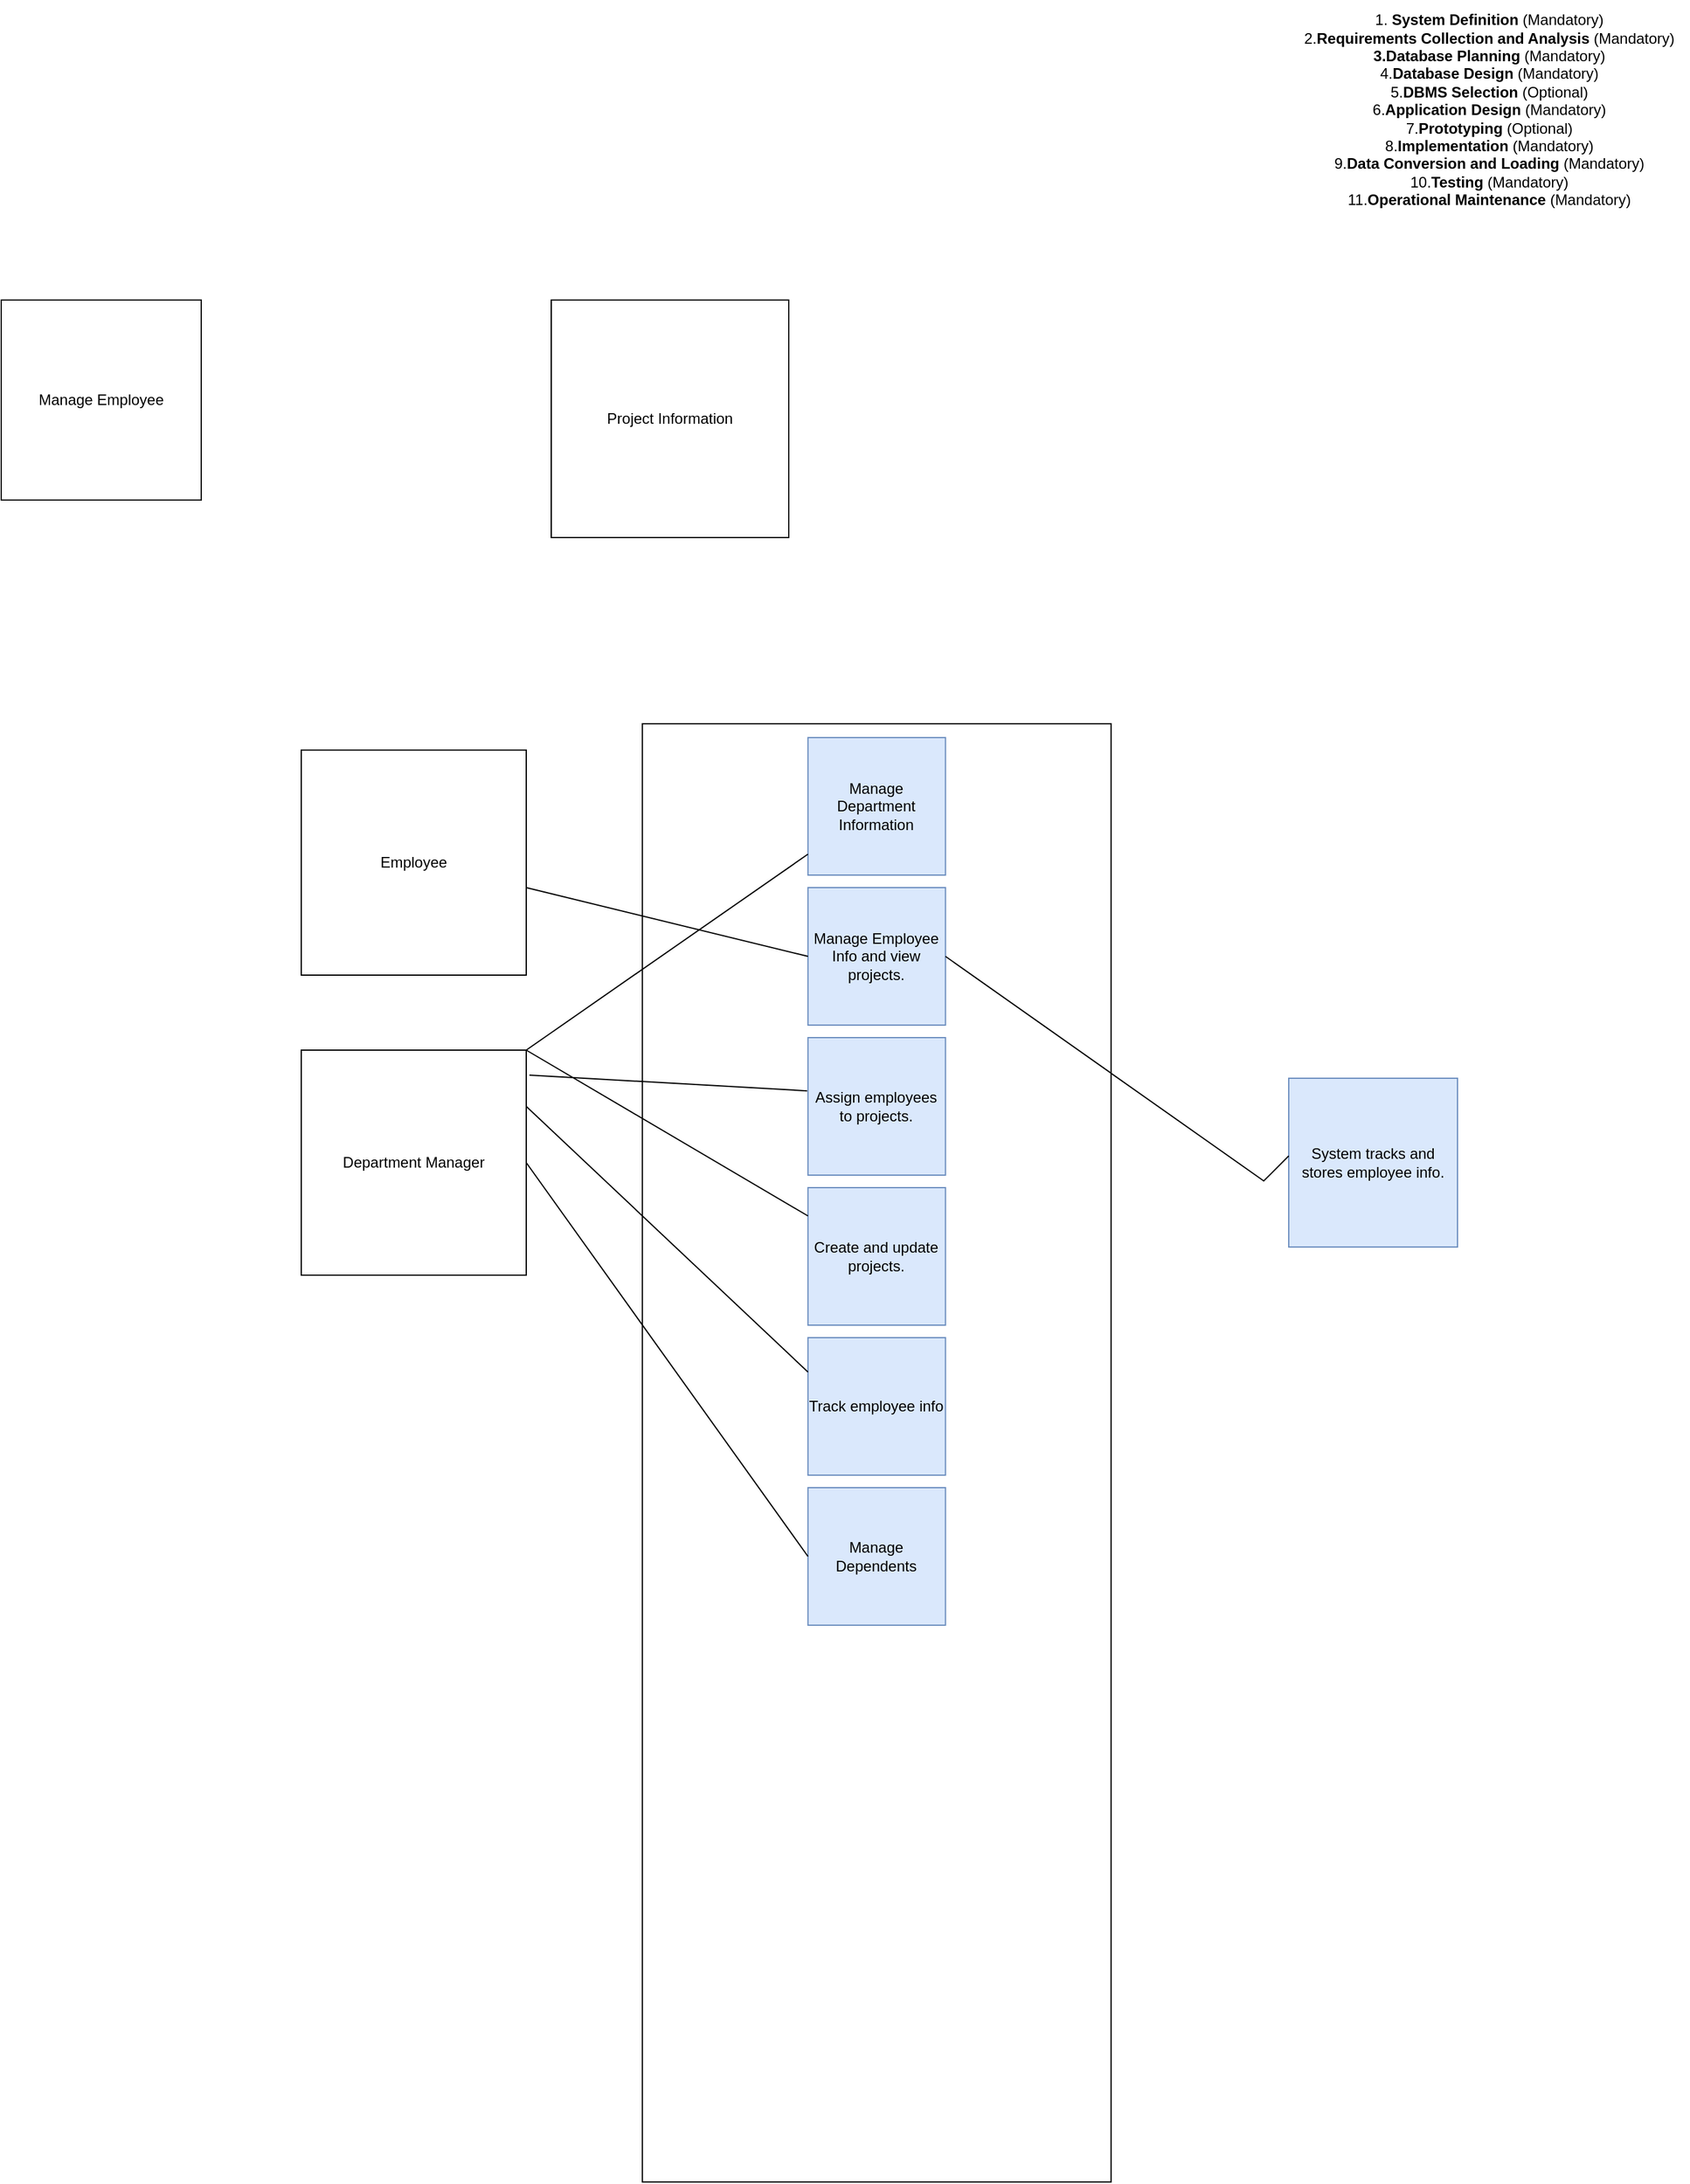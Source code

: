 <mxfile version="24.7.17">
  <diagram name="Page-1" id="6ZlH9_EwlkaryYHFHmXt">
    <mxGraphModel dx="2418" dy="773" grid="1" gridSize="10" guides="1" tooltips="1" connect="1" arrows="1" fold="1" page="1" pageScale="1" pageWidth="850" pageHeight="1100" math="0" shadow="0">
      <root>
        <mxCell id="0" />
        <mxCell id="1" parent="0" />
        <mxCell id="Yg8UiZUzxJEBoRSByH26-1" value="1. &lt;b&gt;System Definition&lt;/b&gt; (Mandatory)&lt;div&gt;2.&lt;strong&gt;Requirements Collection and Analysis&lt;/strong&gt; (Mandatory)&lt;br&gt;&lt;div&gt;&lt;strong&gt;3.Database Planning&lt;/strong&gt; (Mandatory)&lt;br&gt;&lt;/div&gt;&lt;/div&gt;&lt;div&gt;4.&lt;strong style=&quot;background-color: initial;&quot;&gt;Database Design&lt;/strong&gt;&lt;span style=&quot;background-color: initial;&quot;&gt; (Mandatory)&lt;/span&gt;&lt;/div&gt;&lt;div&gt;&lt;span style=&quot;background-color: initial;&quot;&gt;5.&lt;/span&gt;&lt;strong style=&quot;background-color: initial;&quot;&gt;DBMS Selection&lt;/strong&gt;&lt;span style=&quot;background-color: initial;&quot;&gt; (Optional)&lt;/span&gt;&lt;/div&gt;&lt;div&gt;&lt;span style=&quot;background-color: initial;&quot;&gt;6.&lt;/span&gt;&lt;strong style=&quot;background-color: initial;&quot;&gt;Application Design&lt;/strong&gt;&lt;span style=&quot;background-color: initial;&quot;&gt; (Mandatory)&lt;/span&gt;&lt;/div&gt;&lt;div&gt;&lt;span style=&quot;background-color: initial;&quot;&gt;7.&lt;/span&gt;&lt;strong style=&quot;background-color: initial;&quot;&gt;Prototyping&lt;/strong&gt;&lt;span style=&quot;background-color: initial;&quot;&gt; (Optional)&lt;/span&gt;&lt;/div&gt;&lt;div&gt;&lt;span style=&quot;background-color: initial;&quot;&gt;8.&lt;/span&gt;&lt;strong style=&quot;background-color: initial;&quot;&gt;Implementation&lt;/strong&gt;&lt;span style=&quot;background-color: initial;&quot;&gt; (Mandatory)&lt;/span&gt;&lt;/div&gt;&lt;div&gt;&lt;span style=&quot;background-color: initial;&quot;&gt;9.&lt;/span&gt;&lt;strong style=&quot;background-color: initial;&quot;&gt;Data Conversion and Loading&lt;/strong&gt;&lt;span style=&quot;background-color: initial;&quot;&gt; (Mandatory)&lt;/span&gt;&lt;/div&gt;&lt;div&gt;&lt;span style=&quot;background-color: initial;&quot;&gt;10.&lt;/span&gt;&lt;strong style=&quot;background-color: initial;&quot;&gt;Testing&lt;/strong&gt;&lt;span style=&quot;background-color: initial;&quot;&gt; (Mandatory)&lt;/span&gt;&lt;/div&gt;&lt;div&gt;&lt;span style=&quot;background-color: initial;&quot;&gt;11.&lt;/span&gt;&lt;strong style=&quot;background-color: initial;&quot;&gt;Operational Maintenance&lt;/strong&gt;&lt;span style=&quot;background-color: initial;&quot;&gt; (Mandatory)&lt;/span&gt;&lt;/div&gt;&lt;div&gt;&lt;span style=&quot;background-color: initial;&quot;&gt;&lt;br&gt;&lt;/span&gt;&lt;/div&gt;" style="text;html=1;align=center;verticalAlign=middle;resizable=0;points=[];autosize=1;strokeColor=none;fillColor=none;" parent="1" vertex="1">
          <mxGeometry x="440" y="10" width="320" height="190" as="geometry" />
        </mxCell>
        <mxCell id="CORaWqAfwDUjmtlUc-3Y-1" value="Manage Employee" style="whiteSpace=wrap;html=1;aspect=fixed;" vertex="1" parent="1">
          <mxGeometry x="-590" y="250" width="160" height="160" as="geometry" />
        </mxCell>
        <mxCell id="CORaWqAfwDUjmtlUc-3Y-3" value="Project Information" style="whiteSpace=wrap;html=1;aspect=fixed;" vertex="1" parent="1">
          <mxGeometry x="-150" y="250" width="190" height="190" as="geometry" />
        </mxCell>
        <mxCell id="CORaWqAfwDUjmtlUc-3Y-4" value="Employee" style="whiteSpace=wrap;html=1;aspect=fixed;" vertex="1" parent="1">
          <mxGeometry x="-350" y="610" width="180" height="180" as="geometry" />
        </mxCell>
        <mxCell id="CORaWqAfwDUjmtlUc-3Y-5" value="Department Manager" style="whiteSpace=wrap;html=1;aspect=fixed;" vertex="1" parent="1">
          <mxGeometry x="-350" y="850" width="180" height="180" as="geometry" />
        </mxCell>
        <mxCell id="CORaWqAfwDUjmtlUc-3Y-7" value="" style="rounded=0;whiteSpace=wrap;html=1;rotation=-90;" vertex="1" parent="1">
          <mxGeometry x="-472.85" y="984.66" width="1166.43" height="374.99" as="geometry" />
        </mxCell>
        <mxCell id="CORaWqAfwDUjmtlUc-3Y-8" value="Manage Department Information" style="whiteSpace=wrap;html=1;aspect=fixed;fillColor=#dae8fc;strokeColor=#6c8ebf;" vertex="1" parent="1">
          <mxGeometry x="55.37" y="600" width="110" height="110" as="geometry" />
        </mxCell>
        <mxCell id="CORaWqAfwDUjmtlUc-3Y-9" value="Manage Employee Info and view projects.&lt;span style=&quot;color: rgba(0, 0, 0, 0); font-family: monospace; font-size: 0px; text-align: start; text-wrap: nowrap;&quot;&gt;%3CmxGraphModel%3E%3Croot%3E%3CmxCell%20id%3D%220%22%2F%3E%3CmxCell%20id%3D%221%22%20parent%3D%220%22%2F%3E%3CmxCell%20id%3D%222%22%20value%3D%22Manage%20Department%20Information%22%20style%3D%22whiteSpace%3Dwrap%3Bhtml%3D1%3Baspect%3Dfixed%3BfillColor%3D%23dae8fc%3BstrokeColor%3D%236c8ebf%3B%22%20vertex%3D%221%22%20parent%3D%221%22%3E%3CmxGeometry%20x%3D%2255.37%22%20y%3D%22600%22%20width%3D%22110%22%20height%3D%22110%22%20as%3D%22geometry%22%2F%3E%3C%2FmxCell%3E%3C%2Froot%3E%3C%2FmxGraphModel%3E&lt;/span&gt;" style="whiteSpace=wrap;html=1;aspect=fixed;fillColor=#dae8fc;strokeColor=#6c8ebf;" vertex="1" parent="1">
          <mxGeometry x="55.37" y="720" width="110" height="110" as="geometry" />
        </mxCell>
        <mxCell id="CORaWqAfwDUjmtlUc-3Y-10" value="Assign employees to projects&lt;span style=&quot;color: rgba(0, 0, 0, 0); font-family: monospace; font-size: 0px; text-align: start; text-wrap: nowrap;&quot;&gt;%3CmxGraphModel%3E%3Croot%3E%3CmxCell%20id%3D%220%22%2F%3E%3CmxCell%20id%3D%221%22%20parent%3D%220%22%2F%3E%3CmxCell%20id%3D%222%22%20value%3D%22Manage%20Employee%20Info%20and%20view%20projects.%26lt%3Bspan%20style%3D%26quot%3Bcolor%3A%20rgba(0%2C%200%2C%200%2C%200)%3B%20font-family%3A%20monospace%3B%20font-size%3A%200px%3B%20text-align%3A%20start%3B%20text-wrap%3A%20nowrap%3B%26quot%3B%26gt%3B%253CmxGraphModel%253E%253Croot%253E%253CmxCell%2520id%253D%25220%2522%252F%253E%253CmxCell%2520id%253D%25221%2522%2520parent%253D%25220%2522%252F%253E%253CmxCell%2520id%253D%25222%2522%2520value%253D%2522Manage%2520Department%2520Information%2522%2520style%253D%2522whiteSpace%253Dwrap%253Bhtml%253D1%253Baspect%253Dfixed%253BfillColor%253D%2523dae8fc%253BstrokeColor%253D%25236c8ebf%253B%2522%2520vertex%253D%25221%2522%2520parent%253D%25221%2522%253E%253CmxGeometry%2520x%253D%252255.37%2522%2520y%253D%2522600%2522%2520width%253D%2522110%2522%2520height%253D%2522110%2522%2520as%253D%2522geometry%2522%252F%253E%253C%252FmxCell%253E%253C%252Froot%253E%253C%252FmxGraphModel%253E%26lt%3B%2Fspan%26gt%3B%22%20style%3D%22whiteSpace%3Dwrap%3Bhtml%3D1%3Baspect%3Dfixed%3BfillColor%3D%23dae8fc%3BstrokeColor%3D%236c8ebf%3B%22%20vertex%3D%221%22%20parent%3D%221%22%3E%3CmxGeometry%20x%3D%2255.37%22%20y%3D%22720%22%20width%3D%22110%22%20height%3D%22110%22%20as%3D%22geometry%22%2F%3E%3C%2FmxCell%3E%3C%2Froot%3E%3C%2FmxGraphModel%3E&lt;/span&gt;." style="whiteSpace=wrap;html=1;aspect=fixed;fillColor=#dae8fc;strokeColor=#6c8ebf;" vertex="1" parent="1">
          <mxGeometry x="55.37" y="840" width="110" height="110" as="geometry" />
        </mxCell>
        <mxCell id="CORaWqAfwDUjmtlUc-3Y-11" value="Create and update projects." style="whiteSpace=wrap;html=1;aspect=fixed;fillColor=#dae8fc;strokeColor=#6c8ebf;" vertex="1" parent="1">
          <mxGeometry x="55.37" y="960" width="110" height="110" as="geometry" />
        </mxCell>
        <mxCell id="CORaWqAfwDUjmtlUc-3Y-12" value="Track employee info" style="whiteSpace=wrap;html=1;aspect=fixed;fillColor=#dae8fc;strokeColor=#6c8ebf;" vertex="1" parent="1">
          <mxGeometry x="55.37" y="1080" width="110" height="110" as="geometry" />
        </mxCell>
        <mxCell id="CORaWqAfwDUjmtlUc-3Y-13" value="Manage Dependents" style="whiteSpace=wrap;html=1;aspect=fixed;fillColor=#dae8fc;strokeColor=#6c8ebf;" vertex="1" parent="1">
          <mxGeometry x="55.37" y="1200" width="110" height="110" as="geometry" />
        </mxCell>
        <mxCell id="CORaWqAfwDUjmtlUc-3Y-14" value="System tracks and stores employee info." style="whiteSpace=wrap;html=1;aspect=fixed;fillColor=#dae8fc;strokeColor=#6c8ebf;" vertex="1" parent="1">
          <mxGeometry x="440" y="872.5" width="135" height="135" as="geometry" />
        </mxCell>
        <mxCell id="CORaWqAfwDUjmtlUc-3Y-15" value="" style="endArrow=none;html=1;rounded=0;exitX=1;exitY=0.5;exitDx=0;exitDy=0;entryX=0;entryY=0.5;entryDx=0;entryDy=0;" edge="1" parent="1" source="CORaWqAfwDUjmtlUc-3Y-5" target="CORaWqAfwDUjmtlUc-3Y-13">
          <mxGeometry width="50" height="50" relative="1" as="geometry">
            <mxPoint x="-80" y="970" as="sourcePoint" />
            <mxPoint x="-30" y="920" as="targetPoint" />
          </mxGeometry>
        </mxCell>
        <mxCell id="CORaWqAfwDUjmtlUc-3Y-16" value="" style="endArrow=none;html=1;rounded=0;exitX=1;exitY=0.25;exitDx=0;exitDy=0;entryX=0;entryY=0.25;entryDx=0;entryDy=0;" edge="1" parent="1" source="CORaWqAfwDUjmtlUc-3Y-5" target="CORaWqAfwDUjmtlUc-3Y-12">
          <mxGeometry width="50" height="50" relative="1" as="geometry">
            <mxPoint x="-180" y="910" as="sourcePoint" />
            <mxPoint x="45" y="1225" as="targetPoint" />
          </mxGeometry>
        </mxCell>
        <mxCell id="CORaWqAfwDUjmtlUc-3Y-17" value="" style="endArrow=none;html=1;rounded=0;exitX=1;exitY=0.25;exitDx=0;exitDy=0;" edge="1" parent="1" target="CORaWqAfwDUjmtlUc-3Y-11">
          <mxGeometry width="50" height="50" relative="1" as="geometry">
            <mxPoint x="-170" y="850" as="sourcePoint" />
            <mxPoint x="55" y="1063" as="targetPoint" />
          </mxGeometry>
        </mxCell>
        <mxCell id="CORaWqAfwDUjmtlUc-3Y-18" value="" style="endArrow=none;html=1;rounded=0;exitX=1;exitY=0.25;exitDx=0;exitDy=0;entryX=-0.006;entryY=0.387;entryDx=0;entryDy=0;entryPerimeter=0;" edge="1" parent="1" target="CORaWqAfwDUjmtlUc-3Y-10">
          <mxGeometry width="50" height="50" relative="1" as="geometry">
            <mxPoint x="-167.5" y="870" as="sourcePoint" />
            <mxPoint x="57.5" y="1003" as="targetPoint" />
          </mxGeometry>
        </mxCell>
        <mxCell id="CORaWqAfwDUjmtlUc-3Y-19" value="" style="endArrow=none;html=1;rounded=0;exitX=1;exitY=0.25;exitDx=0;exitDy=0;entryX=0;entryY=0.5;entryDx=0;entryDy=0;" edge="1" parent="1" target="CORaWqAfwDUjmtlUc-3Y-9">
          <mxGeometry width="50" height="50" relative="1" as="geometry">
            <mxPoint x="-170" y="720" as="sourcePoint" />
            <mxPoint x="52.5" y="733" as="targetPoint" />
          </mxGeometry>
        </mxCell>
        <mxCell id="CORaWqAfwDUjmtlUc-3Y-20" value="" style="endArrow=none;html=1;rounded=0;" edge="1" parent="1" target="CORaWqAfwDUjmtlUc-3Y-8">
          <mxGeometry width="50" height="50" relative="1" as="geometry">
            <mxPoint x="-170" y="850" as="sourcePoint" />
            <mxPoint x="-120" y="800" as="targetPoint" />
          </mxGeometry>
        </mxCell>
        <mxCell id="CORaWqAfwDUjmtlUc-3Y-21" value="" style="endArrow=none;html=1;rounded=0;exitX=1;exitY=0.5;exitDx=0;exitDy=0;" edge="1" parent="1" source="CORaWqAfwDUjmtlUc-3Y-9">
          <mxGeometry width="50" height="50" relative="1" as="geometry">
            <mxPoint x="390" y="984.66" as="sourcePoint" />
            <mxPoint x="440" y="934.66" as="targetPoint" />
            <Array as="points">
              <mxPoint x="420" y="954.66" />
            </Array>
          </mxGeometry>
        </mxCell>
      </root>
    </mxGraphModel>
  </diagram>
</mxfile>
